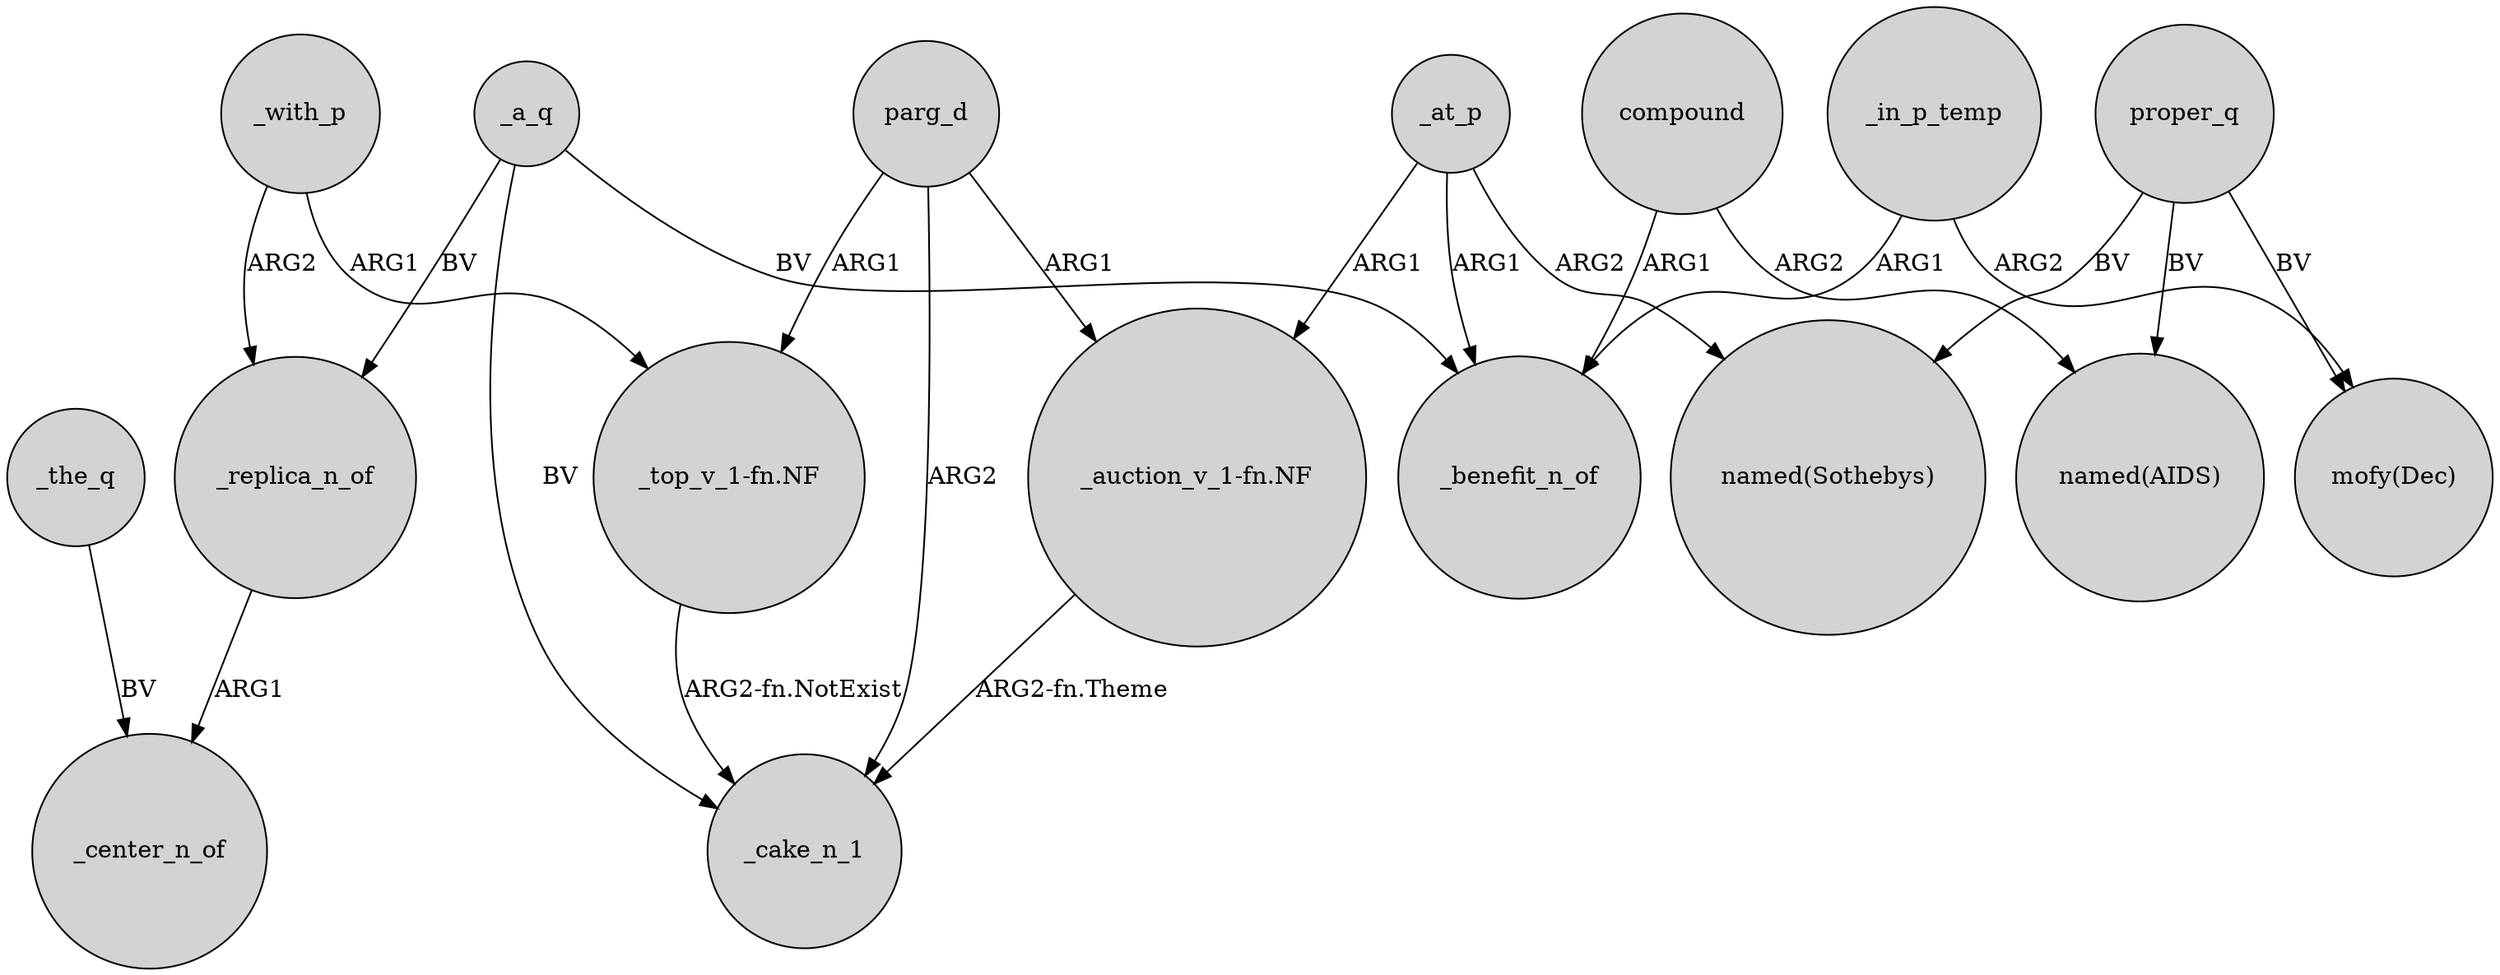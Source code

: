 digraph {
	node [shape=circle style=filled]
	_the_q -> _center_n_of [label=BV]
	_at_p -> "named(Sothebys)" [label=ARG2]
	proper_q -> "named(Sothebys)" [label=BV]
	"_top_v_1-fn.NF" -> _cake_n_1 [label="ARG2-fn.NotExist"]
	proper_q -> "named(AIDS)" [label=BV]
	_a_q -> _benefit_n_of [label=BV]
	proper_q -> "mofy(Dec)" [label=BV]
	_a_q -> _replica_n_of [label=BV]
	_replica_n_of -> _center_n_of [label=ARG1]
	_in_p_temp -> "mofy(Dec)" [label=ARG2]
	_at_p -> _benefit_n_of [label=ARG1]
	parg_d -> "_top_v_1-fn.NF" [label=ARG1]
	"_auction_v_1-fn.NF" -> _cake_n_1 [label="ARG2-fn.Theme"]
	parg_d -> "_auction_v_1-fn.NF" [label=ARG1]
	_with_p -> "_top_v_1-fn.NF" [label=ARG1]
	_a_q -> _cake_n_1 [label=BV]
	compound -> _benefit_n_of [label=ARG1]
	_at_p -> "_auction_v_1-fn.NF" [label=ARG1]
	compound -> "named(AIDS)" [label=ARG2]
	parg_d -> _cake_n_1 [label=ARG2]
	_with_p -> _replica_n_of [label=ARG2]
	_in_p_temp -> _benefit_n_of [label=ARG1]
}
